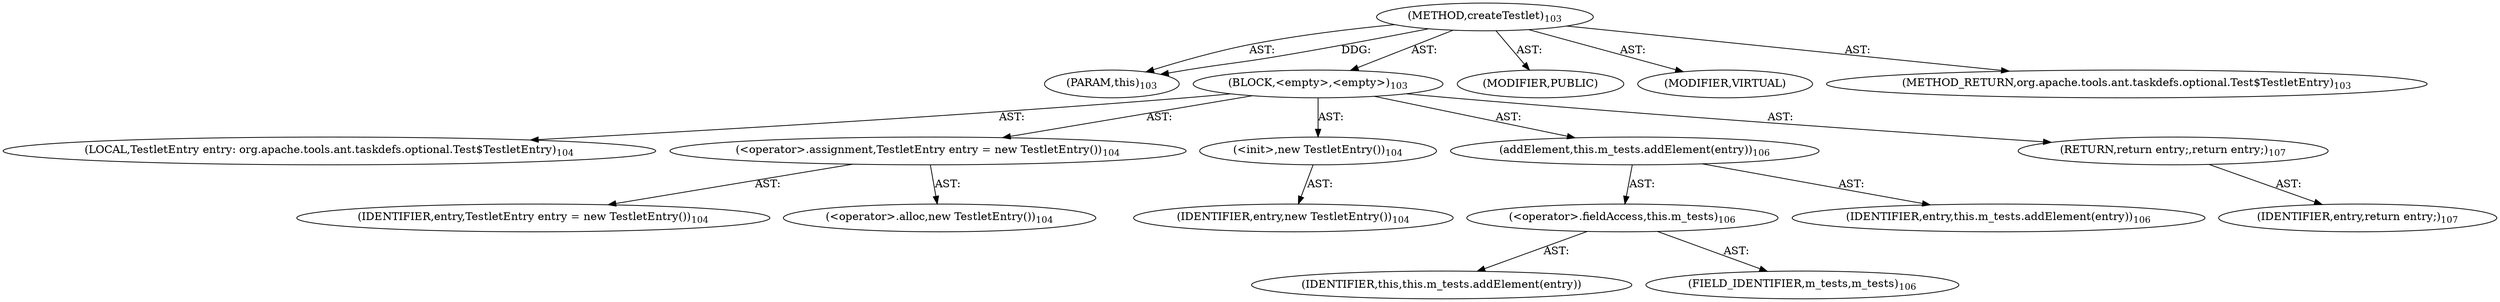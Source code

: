 digraph "createTestlet" {  
"111669149700" [label = <(METHOD,createTestlet)<SUB>103</SUB>> ]
"115964117002" [label = <(PARAM,this)<SUB>103</SUB>> ]
"25769803780" [label = <(BLOCK,&lt;empty&gt;,&lt;empty&gt;)<SUB>103</SUB>> ]
"94489280512" [label = <(LOCAL,TestletEntry entry: org.apache.tools.ant.taskdefs.optional.Test$TestletEntry)<SUB>104</SUB>> ]
"30064771083" [label = <(&lt;operator&gt;.assignment,TestletEntry entry = new TestletEntry())<SUB>104</SUB>> ]
"68719476748" [label = <(IDENTIFIER,entry,TestletEntry entry = new TestletEntry())<SUB>104</SUB>> ]
"30064771084" [label = <(&lt;operator&gt;.alloc,new TestletEntry())<SUB>104</SUB>> ]
"30064771085" [label = <(&lt;init&gt;,new TestletEntry())<SUB>104</SUB>> ]
"68719476749" [label = <(IDENTIFIER,entry,new TestletEntry())<SUB>104</SUB>> ]
"30064771086" [label = <(addElement,this.m_tests.addElement(entry))<SUB>106</SUB>> ]
"30064771087" [label = <(&lt;operator&gt;.fieldAccess,this.m_tests)<SUB>106</SUB>> ]
"68719476750" [label = <(IDENTIFIER,this,this.m_tests.addElement(entry))> ]
"55834574853" [label = <(FIELD_IDENTIFIER,m_tests,m_tests)<SUB>106</SUB>> ]
"68719476751" [label = <(IDENTIFIER,entry,this.m_tests.addElement(entry))<SUB>106</SUB>> ]
"146028888065" [label = <(RETURN,return entry;,return entry;)<SUB>107</SUB>> ]
"68719476752" [label = <(IDENTIFIER,entry,return entry;)<SUB>107</SUB>> ]
"133143986187" [label = <(MODIFIER,PUBLIC)> ]
"133143986188" [label = <(MODIFIER,VIRTUAL)> ]
"128849018884" [label = <(METHOD_RETURN,org.apache.tools.ant.taskdefs.optional.Test$TestletEntry)<SUB>103</SUB>> ]
  "111669149700" -> "115964117002"  [ label = "AST: "] 
  "111669149700" -> "25769803780"  [ label = "AST: "] 
  "111669149700" -> "133143986187"  [ label = "AST: "] 
  "111669149700" -> "133143986188"  [ label = "AST: "] 
  "111669149700" -> "128849018884"  [ label = "AST: "] 
  "25769803780" -> "94489280512"  [ label = "AST: "] 
  "25769803780" -> "30064771083"  [ label = "AST: "] 
  "25769803780" -> "30064771085"  [ label = "AST: "] 
  "25769803780" -> "30064771086"  [ label = "AST: "] 
  "25769803780" -> "146028888065"  [ label = "AST: "] 
  "30064771083" -> "68719476748"  [ label = "AST: "] 
  "30064771083" -> "30064771084"  [ label = "AST: "] 
  "30064771085" -> "68719476749"  [ label = "AST: "] 
  "30064771086" -> "30064771087"  [ label = "AST: "] 
  "30064771086" -> "68719476751"  [ label = "AST: "] 
  "30064771087" -> "68719476750"  [ label = "AST: "] 
  "30064771087" -> "55834574853"  [ label = "AST: "] 
  "146028888065" -> "68719476752"  [ label = "AST: "] 
  "111669149700" -> "115964117002"  [ label = "DDG: "] 
}
